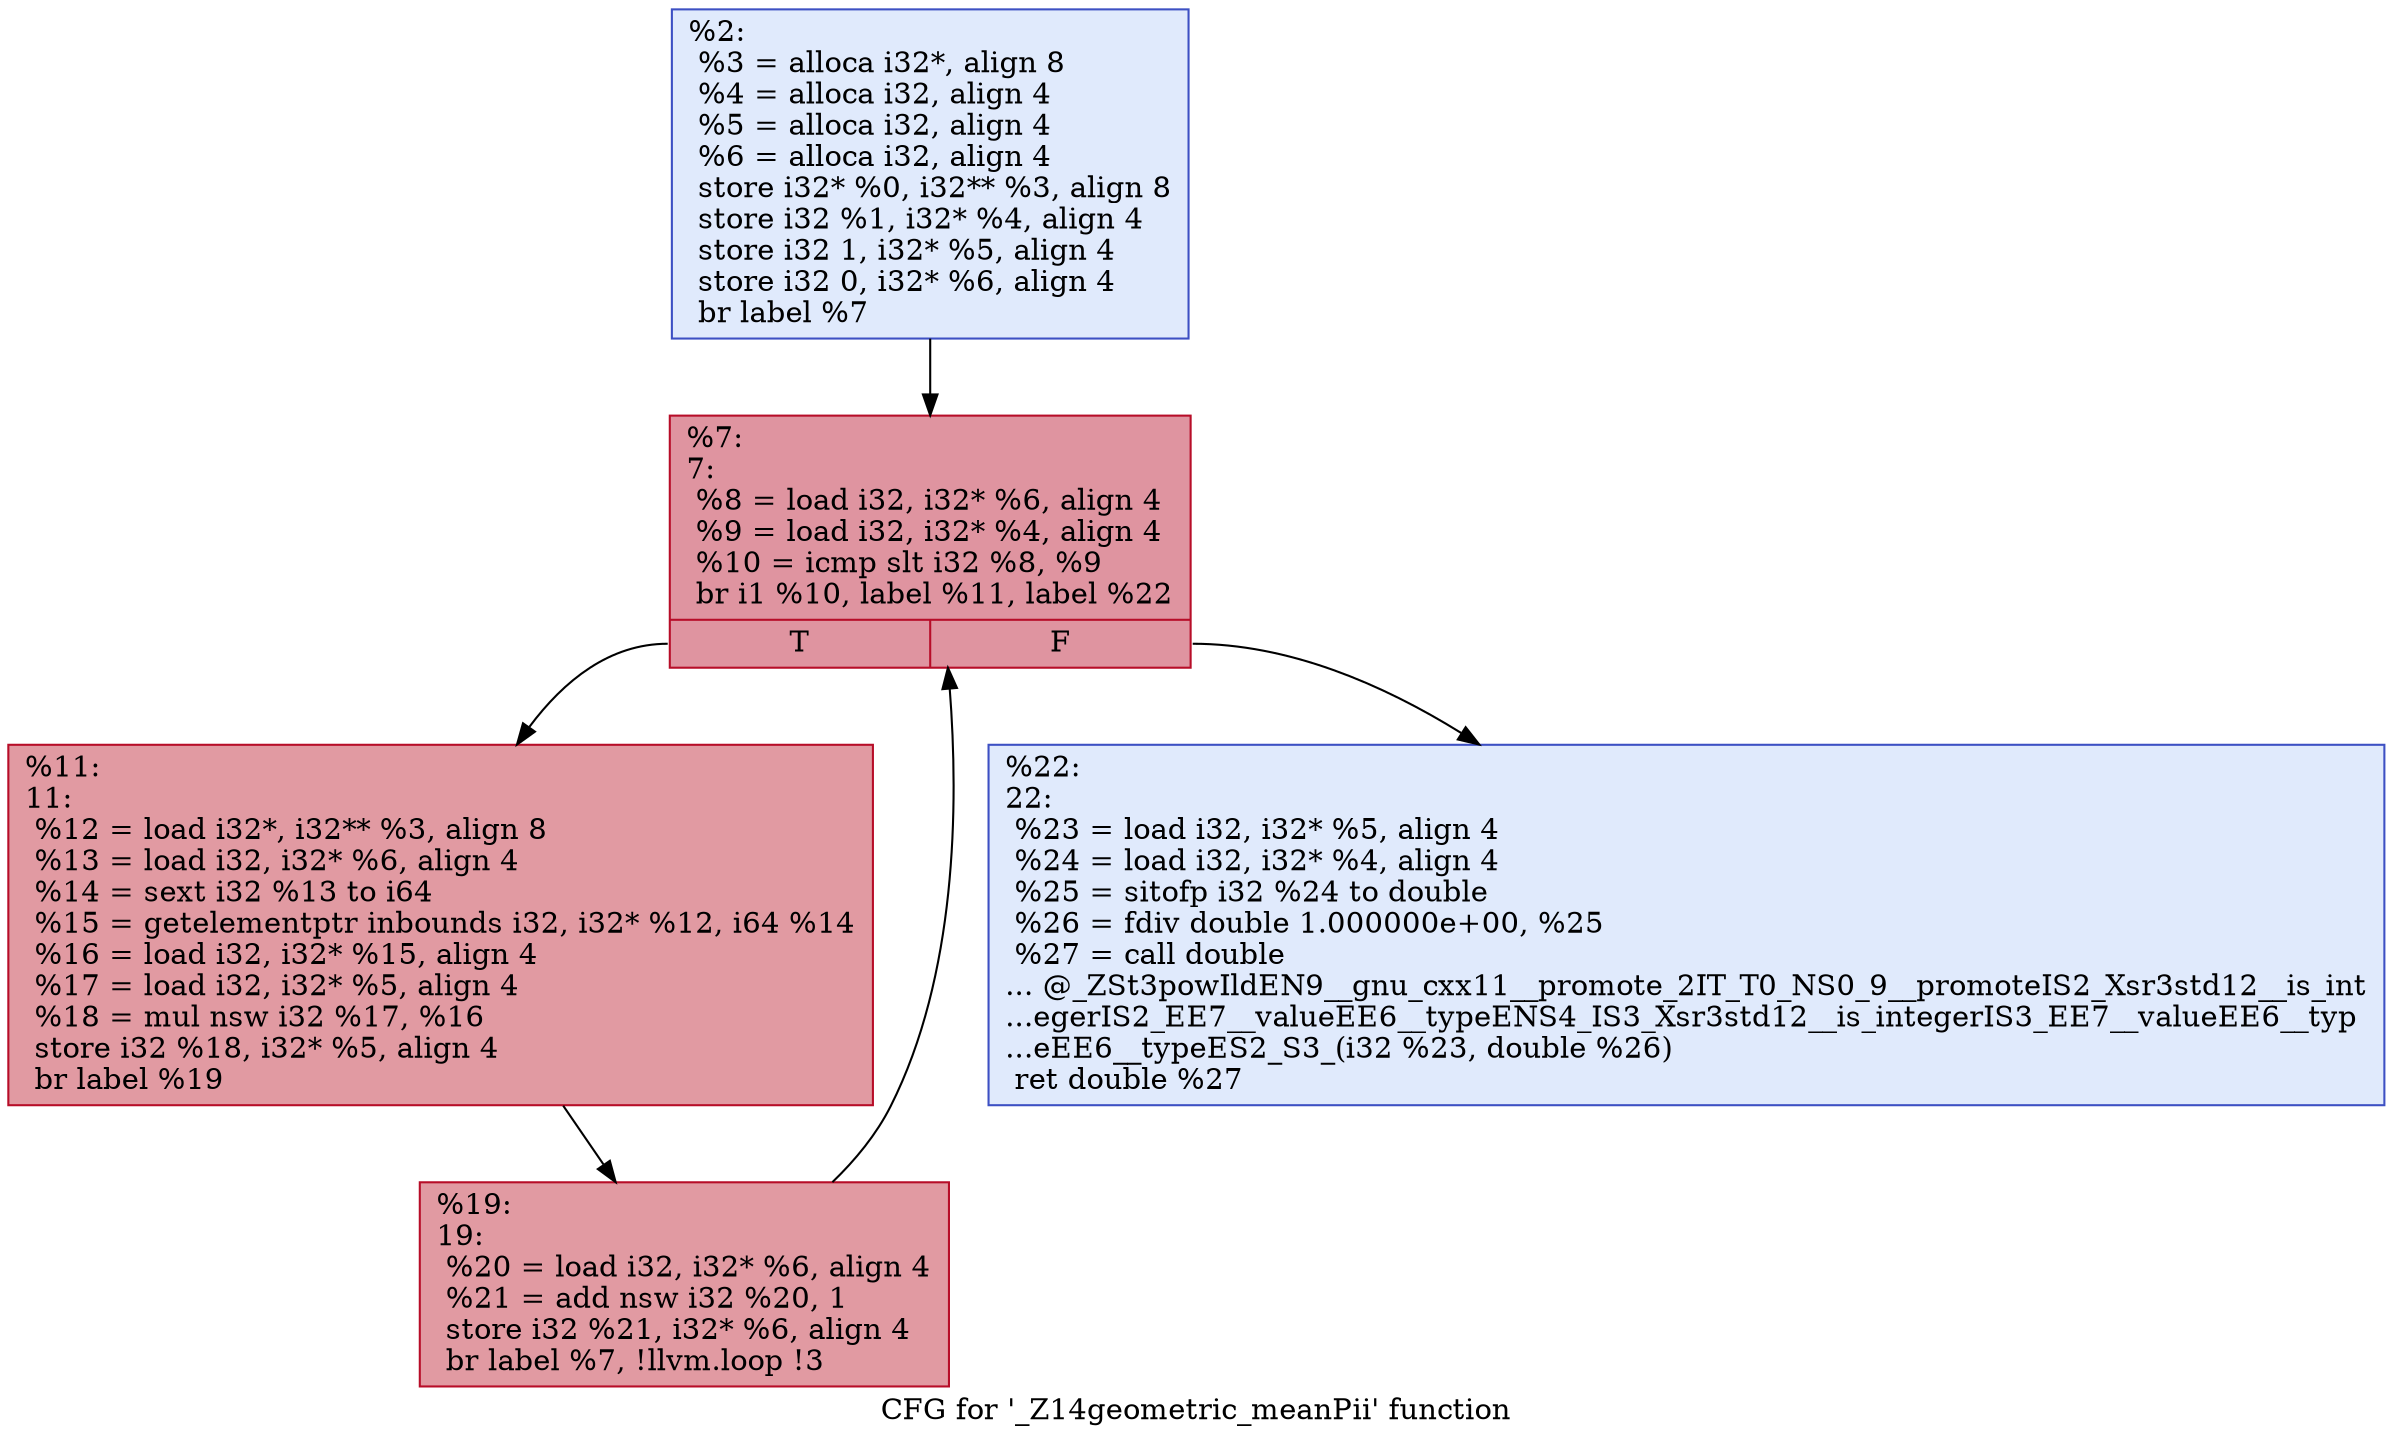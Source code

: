 digraph "CFG for '_Z14geometric_meanPii' function" {
	label="CFG for '_Z14geometric_meanPii' function";

	Node0x17728b60f80 [shape=record,color="#3d50c3ff", style=filled, fillcolor="#b9d0f970",label="{%2:\l  %3 = alloca i32*, align 8\l  %4 = alloca i32, align 4\l  %5 = alloca i32, align 4\l  %6 = alloca i32, align 4\l  store i32* %0, i32** %3, align 8\l  store i32 %1, i32* %4, align 4\l  store i32 1, i32* %5, align 4\l  store i32 0, i32* %6, align 4\l  br label %7\l}"];
	Node0x17728b60f80 -> Node0x17728b61520;
	Node0x17728b61520 [shape=record,color="#b70d28ff", style=filled, fillcolor="#b70d2870",label="{%7:\l7:                                                \l  %8 = load i32, i32* %6, align 4\l  %9 = load i32, i32* %4, align 4\l  %10 = icmp slt i32 %8, %9\l  br i1 %10, label %11, label %22\l|{<s0>T|<s1>F}}"];
	Node0x17728b61520:s0 -> Node0x17728b61b10;
	Node0x17728b61520:s1 -> Node0x17728b61b60;
	Node0x17728b61b10 [shape=record,color="#b70d28ff", style=filled, fillcolor="#bb1b2c70",label="{%11:\l11:                                               \l  %12 = load i32*, i32** %3, align 8\l  %13 = load i32, i32* %6, align 4\l  %14 = sext i32 %13 to i64\l  %15 = getelementptr inbounds i32, i32* %12, i64 %14\l  %16 = load i32, i32* %15, align 4\l  %17 = load i32, i32* %5, align 4\l  %18 = mul nsw i32 %17, %16\l  store i32 %18, i32* %5, align 4\l  br label %19\l}"];
	Node0x17728b61b10 -> Node0x17728b612a0;
	Node0x17728b612a0 [shape=record,color="#b70d28ff", style=filled, fillcolor="#bb1b2c70",label="{%19:\l19:                                               \l  %20 = load i32, i32* %6, align 4\l  %21 = add nsw i32 %20, 1\l  store i32 %21, i32* %6, align 4\l  br label %7, !llvm.loop !3\l}"];
	Node0x17728b612a0 -> Node0x17728b61520;
	Node0x17728b61b60 [shape=record,color="#3d50c3ff", style=filled, fillcolor="#b9d0f970",label="{%22:\l22:                                               \l  %23 = load i32, i32* %5, align 4\l  %24 = load i32, i32* %4, align 4\l  %25 = sitofp i32 %24 to double\l  %26 = fdiv double 1.000000e+00, %25\l  %27 = call double\l... @_ZSt3powIldEN9__gnu_cxx11__promote_2IT_T0_NS0_9__promoteIS2_Xsr3std12__is_int\l...egerIS2_EE7__valueEE6__typeENS4_IS3_Xsr3std12__is_integerIS3_EE7__valueEE6__typ\l...eEE6__typeES2_S3_(i32 %23, double %26)\l  ret double %27\l}"];
}
